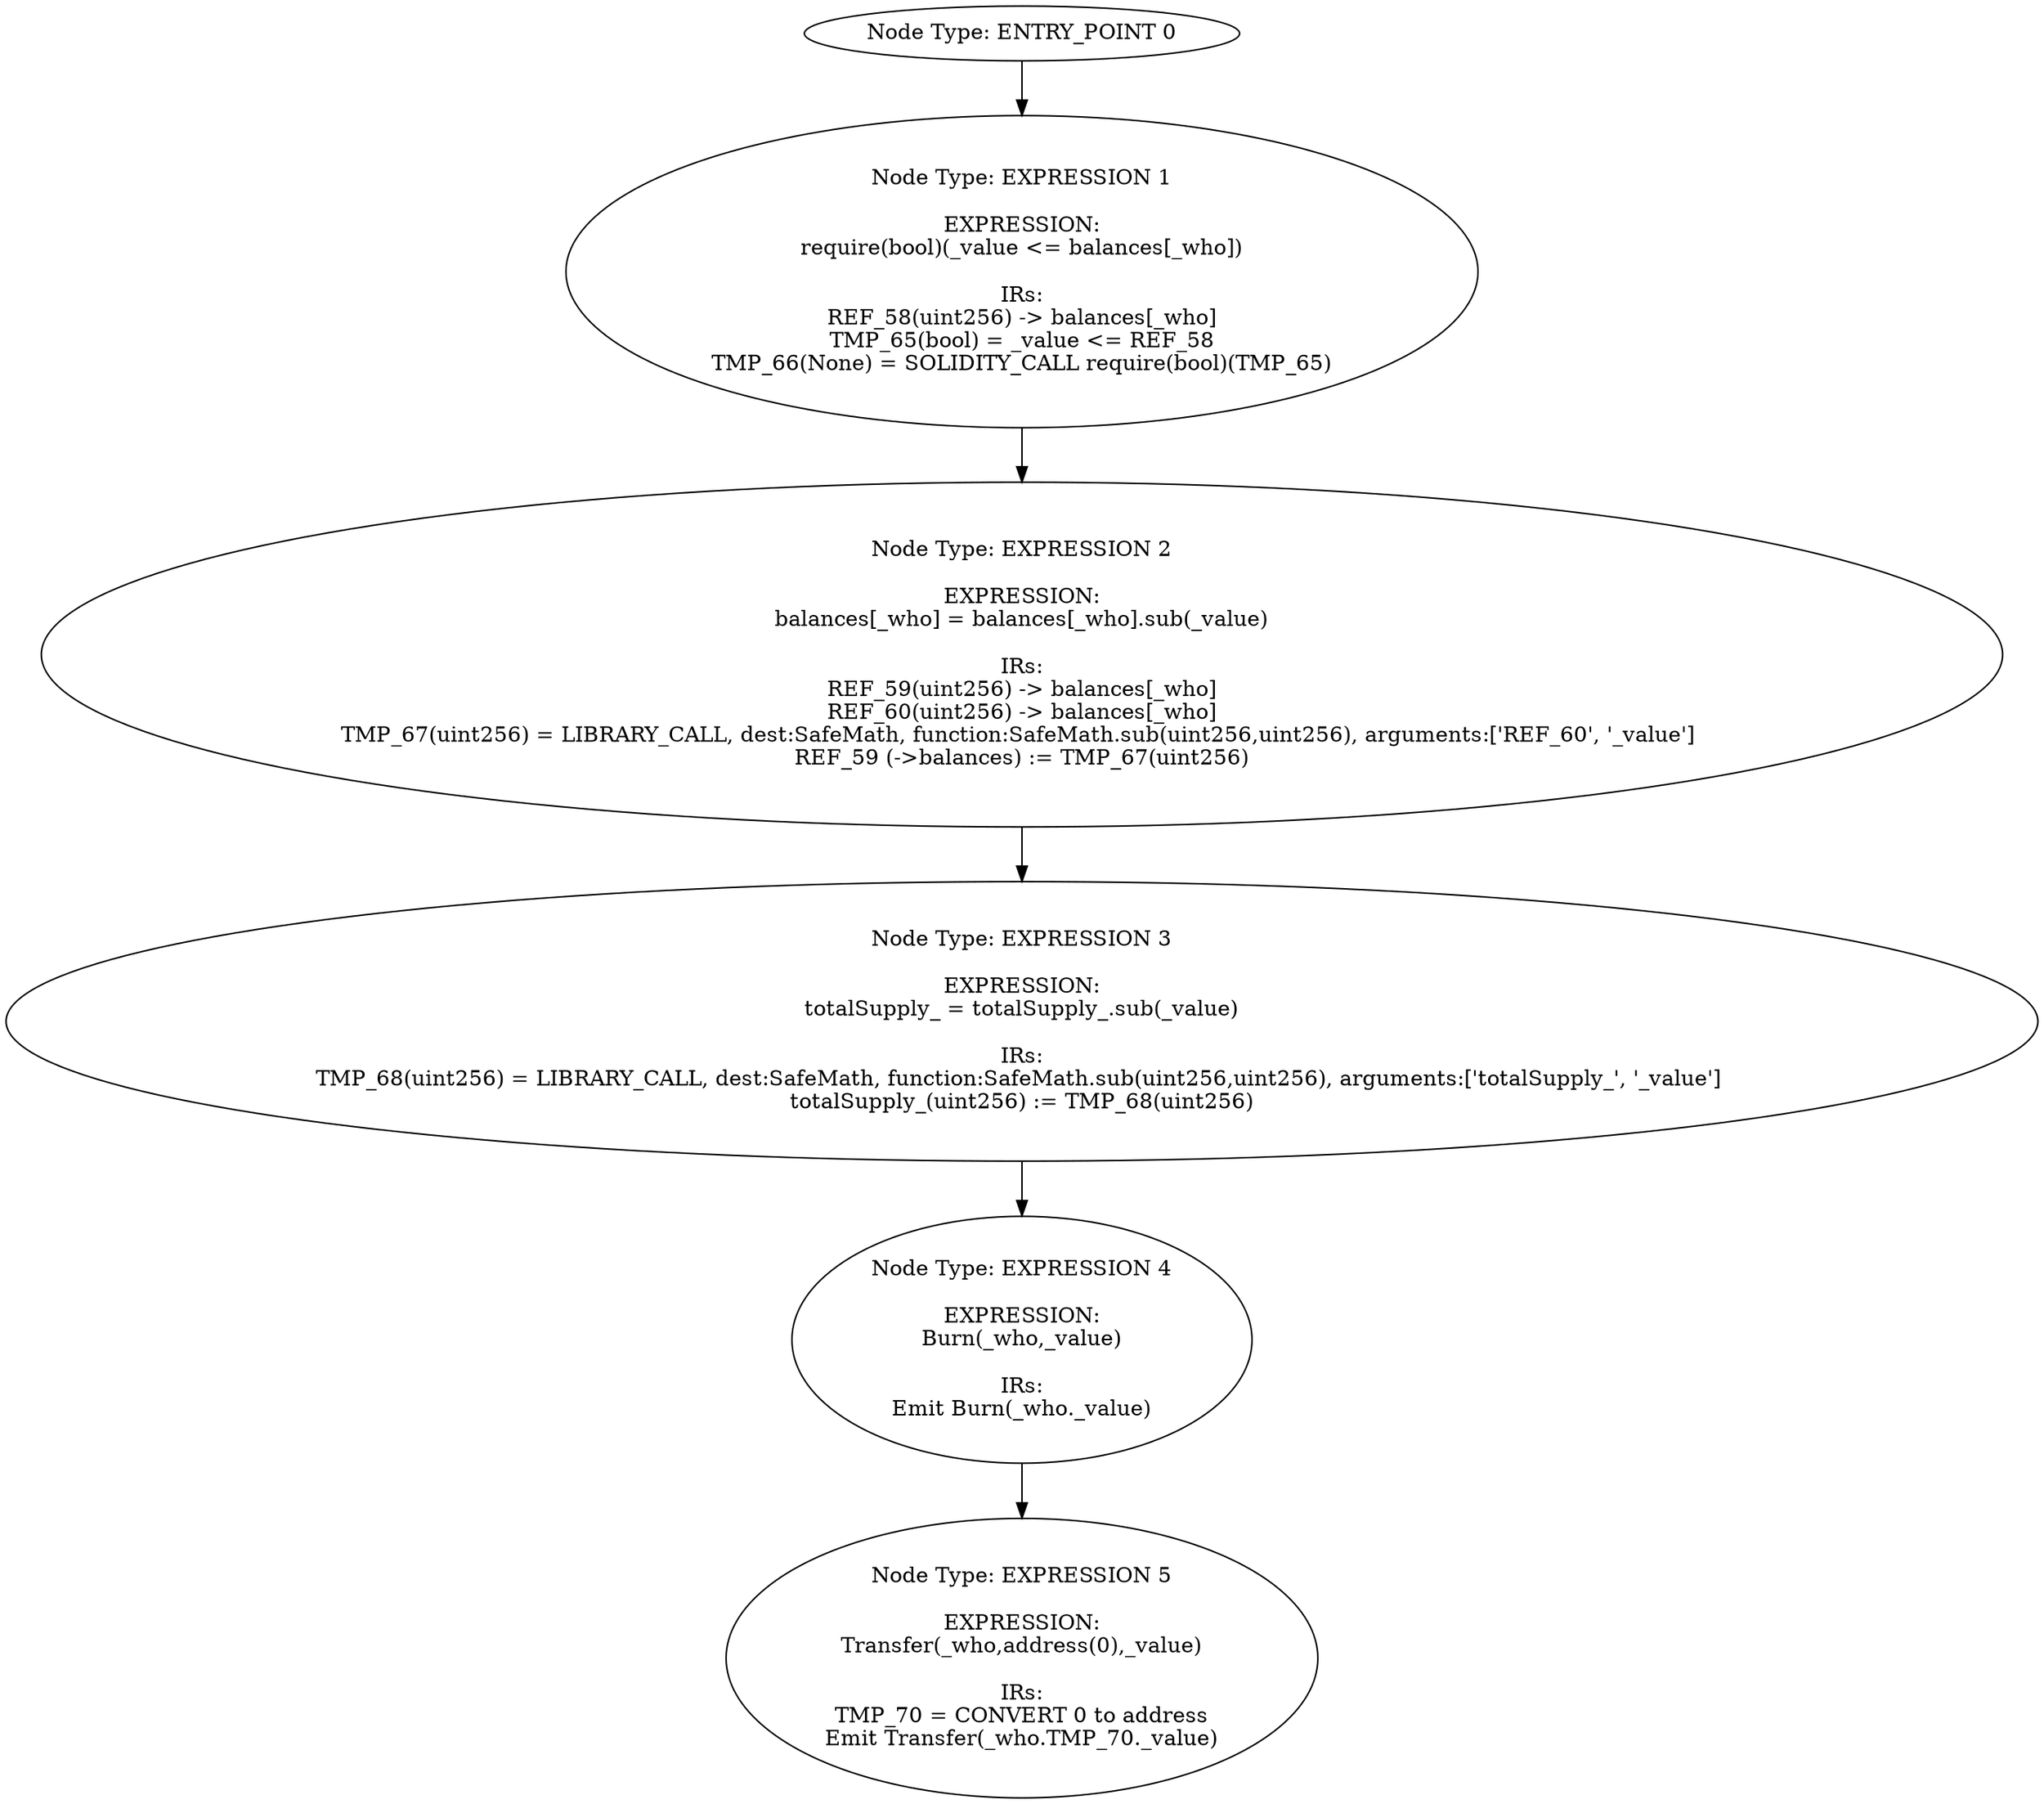 digraph{
0[label="Node Type: ENTRY_POINT 0
"];
0->1;
1[label="Node Type: EXPRESSION 1

EXPRESSION:
require(bool)(_value <= balances[_who])

IRs:
REF_58(uint256) -> balances[_who]
TMP_65(bool) = _value <= REF_58
TMP_66(None) = SOLIDITY_CALL require(bool)(TMP_65)"];
1->2;
2[label="Node Type: EXPRESSION 2

EXPRESSION:
balances[_who] = balances[_who].sub(_value)

IRs:
REF_59(uint256) -> balances[_who]
REF_60(uint256) -> balances[_who]
TMP_67(uint256) = LIBRARY_CALL, dest:SafeMath, function:SafeMath.sub(uint256,uint256), arguments:['REF_60', '_value'] 
REF_59 (->balances) := TMP_67(uint256)"];
2->3;
3[label="Node Type: EXPRESSION 3

EXPRESSION:
totalSupply_ = totalSupply_.sub(_value)

IRs:
TMP_68(uint256) = LIBRARY_CALL, dest:SafeMath, function:SafeMath.sub(uint256,uint256), arguments:['totalSupply_', '_value'] 
totalSupply_(uint256) := TMP_68(uint256)"];
3->4;
4[label="Node Type: EXPRESSION 4

EXPRESSION:
Burn(_who,_value)

IRs:
Emit Burn(_who._value)"];
4->5;
5[label="Node Type: EXPRESSION 5

EXPRESSION:
Transfer(_who,address(0),_value)

IRs:
TMP_70 = CONVERT 0 to address
Emit Transfer(_who.TMP_70._value)"];
}
